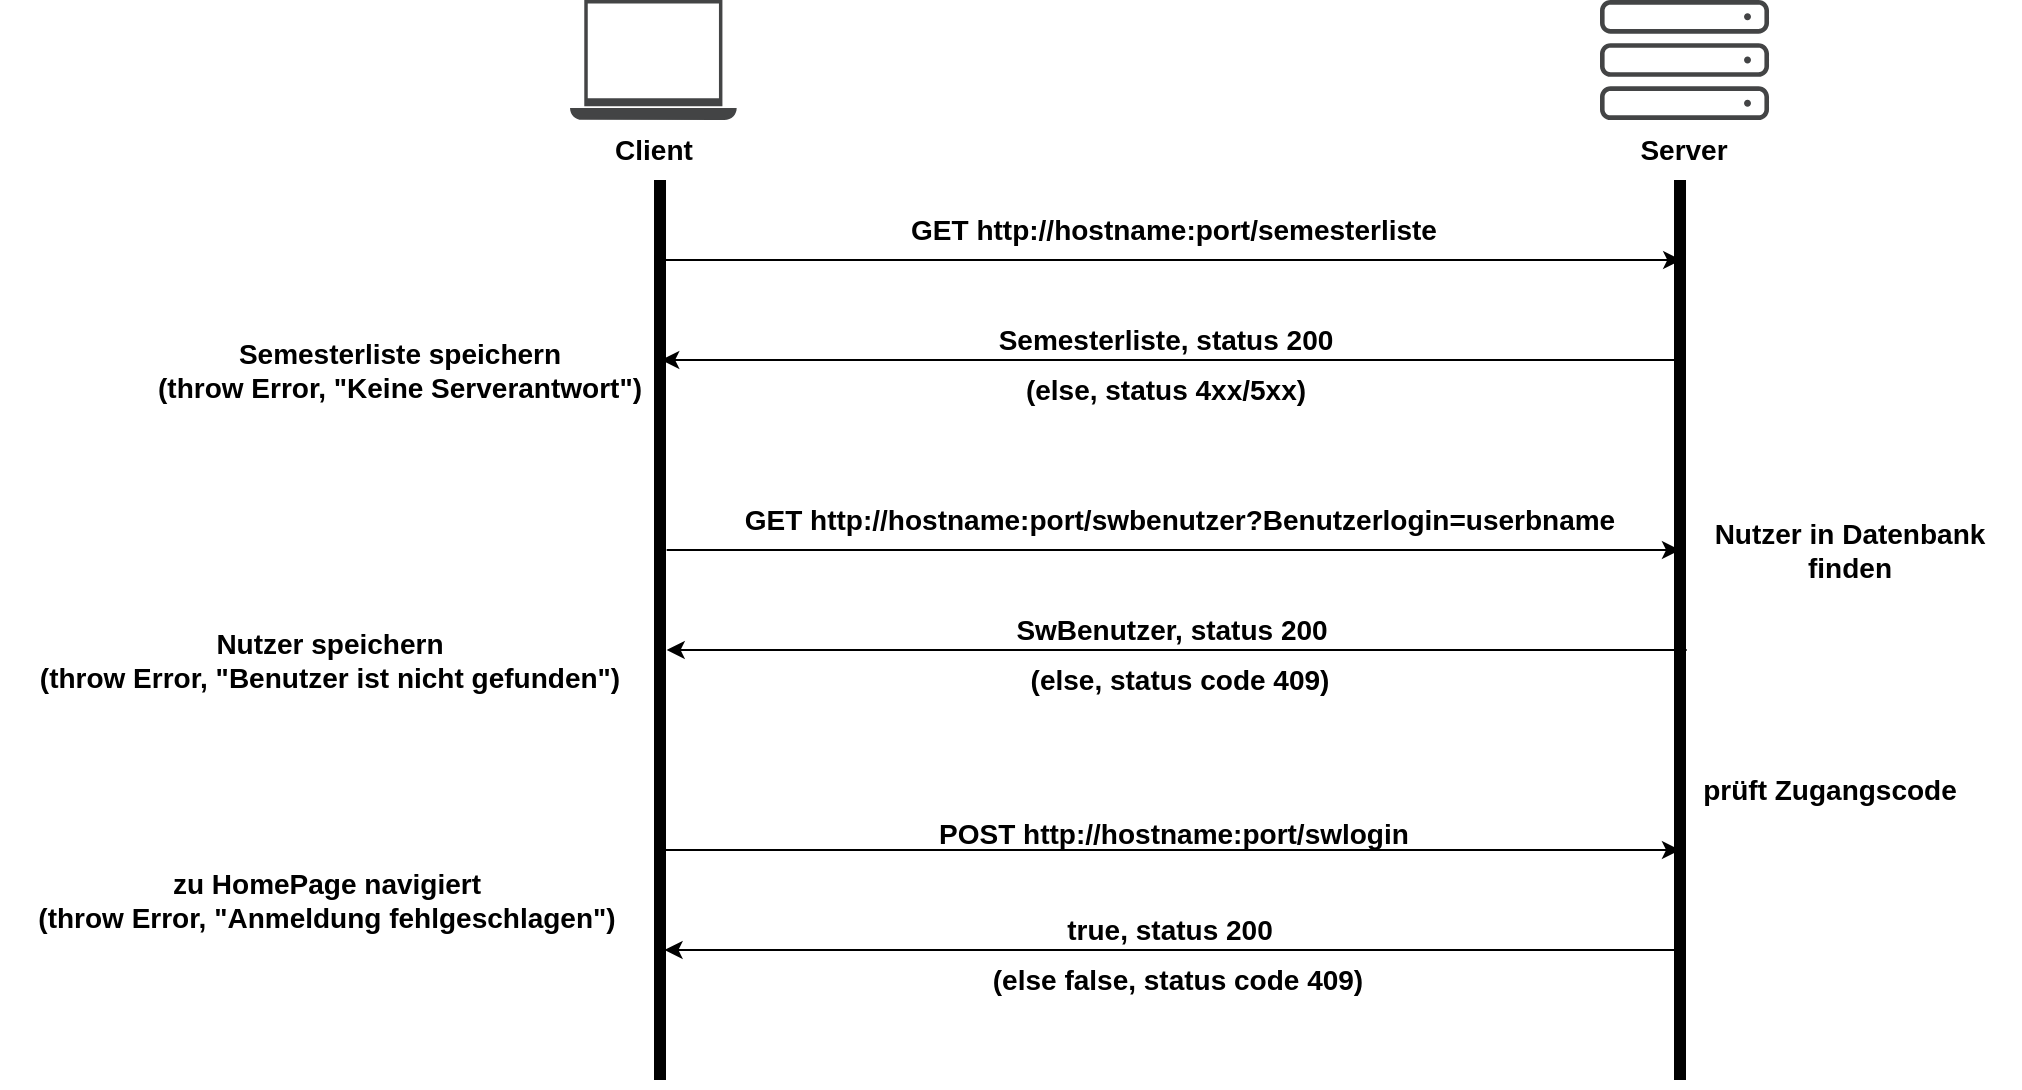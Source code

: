 <mxfile>
    <diagram id="vWcPJeHjZIYlGRyWPHSR" name="Login Flow">
        <mxGraphModel dx="1873" dy="530" grid="1" gridSize="10" guides="1" tooltips="1" connect="1" arrows="1" fold="1" page="1" pageScale="1" pageWidth="850" pageHeight="1100" math="0" shadow="0">
            <root>
                <mxCell id="0"/>
                <mxCell id="1" parent="0"/>
                <mxCell id="v2xQsxsHShCunQHxNdwj-4" style="edgeStyle=none;html=1;fontFamily=Helvetica;fontSize=14;fontColor=default;fontStyle=1;endArrow=none;endFill=0;strokeWidth=6;" parent="1" edge="1">
                    <mxGeometry relative="1" as="geometry">
                        <mxPoint x="240" y="610" as="targetPoint"/>
                        <mxPoint x="240.005" y="160" as="sourcePoint"/>
                    </mxGeometry>
                </mxCell>
                <mxCell id="v2xQsxsHShCunQHxNdwj-1" value="" style="sketch=0;pointerEvents=1;shadow=0;dashed=0;html=1;strokeColor=none;fillColor=#434445;aspect=fixed;labelPosition=center;verticalLabelPosition=bottom;verticalAlign=top;align=center;outlineConnect=0;shape=mxgraph.vvd.laptop;rounded=1;strokeWidth=2;fontFamily=Helvetica;fontSize=14;fontColor=default;fontStyle=1;" parent="1" vertex="1">
                    <mxGeometry x="195.01" y="70" width="83.33" height="60" as="geometry"/>
                </mxCell>
                <mxCell id="v2xQsxsHShCunQHxNdwj-2" value="" style="sketch=0;pointerEvents=1;shadow=0;dashed=0;html=1;strokeColor=none;fillColor=#434445;aspect=fixed;labelPosition=center;verticalLabelPosition=bottom;verticalAlign=top;align=center;outlineConnect=0;shape=mxgraph.vvd.physical_storage;rounded=1;strokeWidth=2;fontFamily=Helvetica;fontSize=14;fontColor=default;fontStyle=1;" parent="1" vertex="1">
                    <mxGeometry x="710" y="70" width="84.51" height="60" as="geometry"/>
                </mxCell>
                <mxCell id="v2xQsxsHShCunQHxNdwj-5" style="edgeStyle=none;html=1;fontFamily=Helvetica;fontSize=14;fontColor=default;fontStyle=1;endArrow=none;endFill=0;strokeWidth=6;" parent="1" edge="1">
                    <mxGeometry relative="1" as="geometry">
                        <mxPoint x="750" y="610" as="targetPoint"/>
                        <mxPoint x="750.005" y="160" as="sourcePoint"/>
                    </mxGeometry>
                </mxCell>
                <mxCell id="v2xQsxsHShCunQHxNdwj-6" value="Client" style="text;html=1;align=center;verticalAlign=middle;whiteSpace=wrap;rounded=0;fontFamily=Helvetica;fontSize=14;fontColor=default;fontStyle=1;" parent="1" vertex="1">
                    <mxGeometry x="206.67" y="130" width="60" height="30" as="geometry"/>
                </mxCell>
                <mxCell id="v2xQsxsHShCunQHxNdwj-8" value="Server" style="text;html=1;align=center;verticalAlign=middle;whiteSpace=wrap;rounded=0;fontFamily=Helvetica;fontSize=14;fontColor=default;fontStyle=1;" parent="1" vertex="1">
                    <mxGeometry x="722.26" y="130" width="60" height="30" as="geometry"/>
                </mxCell>
                <mxCell id="v2xQsxsHShCunQHxNdwj-10" value="" style="endArrow=classic;html=1;fontFamily=Helvetica;fontSize=14;fontColor=default;fontStyle=1;" parent="1" edge="1">
                    <mxGeometry width="50" height="50" relative="1" as="geometry">
                        <mxPoint x="753.34" y="395" as="sourcePoint"/>
                        <mxPoint x="243.34" y="395" as="targetPoint"/>
                    </mxGeometry>
                </mxCell>
                <mxCell id="v2xQsxsHShCunQHxNdwj-13" value="" style="endArrow=classic;html=1;fontFamily=Helvetica;fontSize=14;fontColor=default;fontStyle=1;" parent="1" edge="1">
                    <mxGeometry width="50" height="50" relative="1" as="geometry">
                        <mxPoint x="243.34" y="345" as="sourcePoint"/>
                        <mxPoint x="750" y="345" as="targetPoint"/>
                    </mxGeometry>
                </mxCell>
                <mxCell id="v2xQsxsHShCunQHxNdwj-11" value="GET http://hostname:port/swbenutzer?Benutzerlogin=userbname" style="text;html=1;align=center;verticalAlign=middle;whiteSpace=wrap;rounded=0;fontFamily=Helvetica;fontSize=14;fontColor=default;fontStyle=1;" parent="1" vertex="1">
                    <mxGeometry x="270.01" y="315" width="460" height="30" as="geometry"/>
                </mxCell>
                <mxCell id="v2xQsxsHShCunQHxNdwj-16" value="SwBenutzer, status 200" style="text;html=1;align=center;verticalAlign=middle;whiteSpace=wrap;rounded=0;fontFamily=Helvetica;fontSize=14;fontColor=default;fontStyle=1;" parent="1" vertex="1">
                    <mxGeometry x="265.6" y="375" width="460" height="20" as="geometry"/>
                </mxCell>
                <mxCell id="v2xQsxsHShCunQHxNdwj-18" value="" style="endArrow=classic;html=1;fontFamily=Helvetica;fontSize=14;fontColor=default;fontStyle=1;" parent="1" edge="1">
                    <mxGeometry width="50" height="50" relative="1" as="geometry">
                        <mxPoint x="750.6" y="250" as="sourcePoint"/>
                        <mxPoint x="240.6" y="250" as="targetPoint"/>
                    </mxGeometry>
                </mxCell>
                <mxCell id="v2xQsxsHShCunQHxNdwj-19" value="" style="endArrow=classic;html=1;fontFamily=Helvetica;fontSize=14;fontColor=default;fontStyle=1;" parent="1" edge="1">
                    <mxGeometry width="50" height="50" relative="1" as="geometry">
                        <mxPoint x="240.6" y="200" as="sourcePoint"/>
                        <mxPoint x="750.6" y="200" as="targetPoint"/>
                    </mxGeometry>
                </mxCell>
                <mxCell id="v2xQsxsHShCunQHxNdwj-20" value="GET http://hostname:port/semesterliste" style="text;html=1;align=center;verticalAlign=middle;whiteSpace=wrap;rounded=0;fontFamily=Helvetica;fontSize=14;fontColor=default;fontStyle=1;" parent="1" vertex="1">
                    <mxGeometry x="267.27" y="170" width="460" height="30" as="geometry"/>
                </mxCell>
                <mxCell id="v2xQsxsHShCunQHxNdwj-21" value="Semesterliste, status 200" style="text;html=1;align=center;verticalAlign=middle;whiteSpace=wrap;rounded=0;fontFamily=Helvetica;fontSize=14;fontColor=default;fontStyle=1;" parent="1" vertex="1">
                    <mxGeometry x="262.86" y="230" width="460" height="20" as="geometry"/>
                </mxCell>
                <mxCell id="v2xQsxsHShCunQHxNdwj-22" value="Semesterliste speichern&lt;div&gt;&lt;span style=&quot;color: rgb(0, 0, 0); text-wrap: nowrap;&quot;&gt;(throw Error, &quot;Keine Serverantwort&quot;)&lt;/span&gt;&lt;br&gt;&lt;/div&gt;" style="text;html=1;align=center;verticalAlign=middle;whiteSpace=wrap;rounded=0;fontFamily=Helvetica;fontSize=14;fontColor=default;fontStyle=1;" parent="1" vertex="1">
                    <mxGeometry x="10" y="240" width="200" height="30" as="geometry"/>
                </mxCell>
                <mxCell id="v2xQsxsHShCunQHxNdwj-25" value="Nutzer speichern&lt;div&gt;&lt;span style=&quot;color: rgb(0, 0, 0);&quot;&gt;(throw Error, &quot;Benutzer ist nicht gefunden&quot;)&lt;/span&gt;&lt;br&gt;&lt;/div&gt;" style="text;html=1;align=center;verticalAlign=middle;whiteSpace=wrap;rounded=0;fontFamily=Helvetica;fontSize=14;fontColor=default;fontStyle=1;" parent="1" vertex="1">
                    <mxGeometry x="-90" y="375" width="330" height="50" as="geometry"/>
                </mxCell>
                <mxCell id="v2xQsxsHShCunQHxNdwj-31" value="(else, status code 409)" style="text;html=1;align=center;verticalAlign=middle;whiteSpace=wrap;rounded=0;fontFamily=Helvetica;fontSize=14;fontColor=default;fontStyle=1;" parent="1" vertex="1">
                    <mxGeometry x="365.01" y="395" width="270" height="30" as="geometry"/>
                </mxCell>
                <mxCell id="v2xQsxsHShCunQHxNdwj-38" value="" style="endArrow=classic;html=1;fontFamily=Helvetica;fontSize=14;fontColor=default;fontStyle=1;" parent="1" edge="1">
                    <mxGeometry width="50" height="50" relative="1" as="geometry">
                        <mxPoint x="752.27" y="545" as="sourcePoint"/>
                        <mxPoint x="242.27" y="545" as="targetPoint"/>
                    </mxGeometry>
                </mxCell>
                <mxCell id="v2xQsxsHShCunQHxNdwj-39" value="" style="endArrow=classic;html=1;fontFamily=Helvetica;fontSize=14;fontColor=default;fontStyle=1;" parent="1" edge="1">
                    <mxGeometry width="50" height="50" relative="1" as="geometry">
                        <mxPoint x="242.27" y="495" as="sourcePoint"/>
                        <mxPoint x="750" y="495" as="targetPoint"/>
                    </mxGeometry>
                </mxCell>
                <mxCell id="v2xQsxsHShCunQHxNdwj-40" value="POST http://hostname:port/swlogin&lt;div&gt;&lt;br&gt;&lt;/div&gt;" style="text;html=1;align=center;verticalAlign=middle;whiteSpace=wrap;rounded=0;fontFamily=Helvetica;fontSize=14;fontColor=default;fontStyle=1;" parent="1" vertex="1">
                    <mxGeometry x="267.27" y="480" width="460" height="30" as="geometry"/>
                </mxCell>
                <mxCell id="v2xQsxsHShCunQHxNdwj-41" value="true, status 200" style="text;html=1;align=center;verticalAlign=middle;whiteSpace=wrap;rounded=0;fontFamily=Helvetica;fontSize=14;fontColor=default;fontStyle=1;" parent="1" vertex="1">
                    <mxGeometry x="264.53" y="525" width="460" height="20" as="geometry"/>
                </mxCell>
                <mxCell id="v2xQsxsHShCunQHxNdwj-42" value="(else false, status code 409)" style="text;html=1;align=center;verticalAlign=middle;whiteSpace=wrap;rounded=0;fontFamily=Helvetica;fontSize=14;fontColor=default;fontStyle=1;" parent="1" vertex="1">
                    <mxGeometry x="363.94" y="545" width="270" height="30" as="geometry"/>
                </mxCell>
                <mxCell id="v2xQsxsHShCunQHxNdwj-43" value="&lt;div&gt;&lt;span style=&quot;color: rgb(0, 0, 0);&quot;&gt;zu HomePage navigiert&lt;/span&gt;&lt;/div&gt;&lt;div&gt;&lt;span style=&quot;color: rgb(0, 0, 0);&quot;&gt;(throw Error, &quot;Anmeldung fehlgeschlagen&quot;)&lt;/span&gt;&lt;br&gt;&lt;/div&gt;" style="text;html=1;align=center;verticalAlign=middle;whiteSpace=wrap;rounded=0;fontFamily=Helvetica;fontSize=14;fontColor=default;fontStyle=1;" parent="1" vertex="1">
                    <mxGeometry x="-90" y="495" width="326.67" height="50" as="geometry"/>
                </mxCell>
                <mxCell id="v2xQsxsHShCunQHxNdwj-45" value="Nutzer in Datenbank finden" style="text;html=1;align=center;verticalAlign=middle;whiteSpace=wrap;rounded=0;fontFamily=Helvetica;fontSize=14;fontColor=default;fontStyle=1;" parent="1" vertex="1">
                    <mxGeometry x="750" y="330" width="170" height="30" as="geometry"/>
                </mxCell>
                <mxCell id="v2xQsxsHShCunQHxNdwj-46" value="prüft Zugangscode" style="text;html=1;align=center;verticalAlign=middle;whiteSpace=wrap;rounded=0;fontFamily=Helvetica;fontSize=14;fontColor=default;fontStyle=1;" parent="1" vertex="1">
                    <mxGeometry x="740" y="450" width="170" height="30" as="geometry"/>
                </mxCell>
                <mxCell id="PU__IsXePVI8Bt2uq8oM-1" value="(else, status 4xx/5xx)" style="text;html=1;align=center;verticalAlign=middle;whiteSpace=wrap;rounded=0;fontFamily=Helvetica;fontSize=14;fontColor=default;fontStyle=1;" parent="1" vertex="1">
                    <mxGeometry x="387.86" y="250" width="210" height="30" as="geometry"/>
                </mxCell>
            </root>
        </mxGraphModel>
    </diagram>
    <diagram id="npoSqM-gJR8iSIGNTDmT" name="fragenboge-Module">
        <mxGraphModel dx="1023" dy="1630" grid="1" gridSize="10" guides="1" tooltips="1" connect="1" arrows="1" fold="1" page="1" pageScale="1" pageWidth="850" pageHeight="1100" math="0" shadow="0">
            <root>
                <mxCell id="0"/>
                <mxCell id="1" parent="0"/>
                <mxCell id="GrQ4bZvDkyRwEU0VkSqz-9" value="" style="edgeStyle=none;html=1;fontFamily=Helvetica;fontSize=14;fontColor=default;fontStyle=1;" parent="1" source="GrQ4bZvDkyRwEU0VkSqz-1" target="GrQ4bZvDkyRwEU0VkSqz-8" edge="1">
                    <mxGeometry relative="1" as="geometry"/>
                </mxCell>
                <mxCell id="GrQ4bZvDkyRwEU0VkSqz-1" value="App.jsx" style="rounded=1;whiteSpace=wrap;html=1;strokeColor=default;strokeWidth=2;align=center;verticalAlign=middle;fontFamily=Helvetica;fontSize=14;fontColor=default;fontStyle=1;fillColor=default;" parent="1" vertex="1">
                    <mxGeometry x="230" y="-400" width="120" height="60" as="geometry"/>
                </mxCell>
                <mxCell id="GrQ4bZvDkyRwEU0VkSqz-7" value="useEffect(mergeList(), [semester, benutzer])" style="text;html=1;align=center;verticalAlign=middle;whiteSpace=wrap;rounded=0;fontFamily=Helvetica;fontSize=14;fontColor=default;fontStyle=1;" parent="1" vertex="1">
                    <mxGeometry x="290" y="-330" width="320" height="30" as="geometry"/>
                </mxCell>
                <mxCell id="GrQ4bZvDkyRwEU0VkSqz-12" style="edgeStyle=none;html=1;exitX=0.5;exitY=1;exitDx=0;exitDy=0;entryX=0.5;entryY=0;entryDx=0;entryDy=0;fontFamily=Helvetica;fontSize=14;fontColor=default;fontStyle=1;" parent="1" source="GrQ4bZvDkyRwEU0VkSqz-8" target="GrQ4bZvDkyRwEU0VkSqz-11" edge="1">
                    <mxGeometry relative="1" as="geometry"/>
                </mxCell>
                <mxCell id="GrQ4bZvDkyRwEU0VkSqz-8" value="ModulLehrveranstaltung-Zusammenführungsliste" style="rounded=0;whiteSpace=wrap;html=1;strokeColor=default;strokeWidth=2;align=center;verticalAlign=middle;fontFamily=Helvetica;fontSize=14;fontColor=default;fontStyle=1;fillColor=default;" parent="1" vertex="1">
                    <mxGeometry x="150" y="-290" width="280" height="60" as="geometry"/>
                </mxCell>
                <mxCell id="GrQ4bZvDkyRwEU0VkSqz-11" value="TerminEintrag,jsx" style="rounded=1;whiteSpace=wrap;html=1;strokeColor=default;strokeWidth=2;align=center;verticalAlign=middle;fontFamily=Helvetica;fontSize=14;fontColor=default;fontStyle=1;fillColor=default;" parent="1" vertex="1">
                    <mxGeometry x="210" y="-170" width="160" height="60" as="geometry"/>
                </mxCell>
                <mxCell id="GrQ4bZvDkyRwEU0VkSqz-15" value="props: moduleList" style="text;html=1;align=center;verticalAlign=middle;whiteSpace=wrap;rounded=0;fontFamily=Helvetica;fontSize=14;fontColor=default;fontStyle=1;" parent="1" vertex="1">
                    <mxGeometry x="290" y="-220" width="160" height="30" as="geometry"/>
                </mxCell>
            </root>
        </mxGraphModel>
    </diagram>
    <diagram id="__uKrWRDfjZxSOG8-Tc8" name="fragenboge-components-hierachy">
        <mxGraphModel dx="173" dy="1630" grid="1" gridSize="10" guides="1" tooltips="1" connect="1" arrows="1" fold="1" page="1" pageScale="1" pageWidth="850" pageHeight="1100" math="0" shadow="0">
            <root>
                <mxCell id="0"/>
                <mxCell id="1" parent="0"/>
                <mxCell id="jWVo-jUJMtWdMTgxzdYq-1" value="" style="edgeStyle=none;html=1;fontFamily=Helvetica;fontSize=14;fontColor=default;fontStyle=1;strokeWidth=2;exitX=0.5;exitY=1;exitDx=0;exitDy=0;endArrow=none;endFill=0;" parent="1" source="jWVo-jUJMtWdMTgxzdYq-4" target="jWVo-jUJMtWdMTgxzdYq-9" edge="1">
                    <mxGeometry relative="1" as="geometry">
                        <mxPoint x="1235" y="-1000" as="sourcePoint"/>
                    </mxGeometry>
                </mxCell>
                <mxCell id="jWVo-jUJMtWdMTgxzdYq-2" style="edgeStyle=none;shape=connector;rounded=1;html=1;exitX=0.5;exitY=1;exitDx=0;exitDy=0;entryX=0.5;entryY=0;entryDx=0;entryDy=0;strokeColor=default;strokeWidth=2;align=center;verticalAlign=middle;fontFamily=Helvetica;fontSize=14;fontColor=default;fontStyle=1;labelBackgroundColor=default;endArrow=none;endFill=0;" parent="1" source="jWVo-jUJMtWdMTgxzdYq-4" target="jWVo-jUJMtWdMTgxzdYq-10" edge="1">
                    <mxGeometry relative="1" as="geometry"/>
                </mxCell>
                <mxCell id="jWVo-jUJMtWdMTgxzdYq-3" style="edgeStyle=none;shape=connector;rounded=1;html=1;exitX=0.5;exitY=1;exitDx=0;exitDy=0;entryX=0.5;entryY=0;entryDx=0;entryDy=0;strokeColor=default;strokeWidth=2;align=center;verticalAlign=middle;fontFamily=Helvetica;fontSize=14;fontColor=default;fontStyle=1;labelBackgroundColor=default;endArrow=none;endFill=0;" parent="1" source="jWVo-jUJMtWdMTgxzdYq-4" target="jWVo-jUJMtWdMTgxzdYq-11" edge="1">
                    <mxGeometry relative="1" as="geometry"/>
                </mxCell>
                <mxCell id="jWVo-jUJMtWdMTgxzdYq-4" value="Main" style="rounded=1;whiteSpace=wrap;html=1;strokeColor=default;strokeWidth=2;align=center;verticalAlign=middle;fontFamily=Helvetica;fontSize=14;fontColor=default;fontStyle=1;fillColor=default;" parent="1" vertex="1">
                    <mxGeometry x="1175" y="-1040" width="120" height="50" as="geometry"/>
                </mxCell>
                <mxCell id="jWVo-jUJMtWdMTgxzdYq-5" value="" style="edgeStyle=none;shape=connector;rounded=1;html=1;strokeColor=default;strokeWidth=2;align=center;verticalAlign=middle;fontFamily=Helvetica;fontSize=14;fontColor=default;fontStyle=1;labelBackgroundColor=default;endArrow=none;exitX=0.5;exitY=1;exitDx=0;exitDy=0;endFill=0;" parent="1" source="jWVo-jUJMtWdMTgxzdYq-9" target="jWVo-jUJMtWdMTgxzdYq-12" edge="1">
                    <mxGeometry relative="1" as="geometry"/>
                </mxCell>
                <mxCell id="jWVo-jUJMtWdMTgxzdYq-6" style="edgeStyle=none;shape=connector;rounded=1;html=1;exitX=0.5;exitY=1;exitDx=0;exitDy=0;entryX=0.5;entryY=0;entryDx=0;entryDy=0;strokeColor=default;strokeWidth=2;align=center;verticalAlign=middle;fontFamily=Helvetica;fontSize=14;fontColor=default;fontStyle=1;labelBackgroundColor=default;endArrow=none;endFill=0;" parent="1" source="jWVo-jUJMtWdMTgxzdYq-9" target="jWVo-jUJMtWdMTgxzdYq-14" edge="1">
                    <mxGeometry relative="1" as="geometry"/>
                </mxCell>
                <mxCell id="jWVo-jUJMtWdMTgxzdYq-7" style="edgeStyle=none;shape=connector;rounded=1;html=1;exitX=0.5;exitY=1;exitDx=0;exitDy=0;entryX=0.5;entryY=0;entryDx=0;entryDy=0;strokeColor=default;strokeWidth=2;align=center;verticalAlign=middle;fontFamily=Helvetica;fontSize=14;fontColor=default;fontStyle=1;labelBackgroundColor=default;endArrow=none;endFill=0;" parent="1" source="jWVo-jUJMtWdMTgxzdYq-9" target="jWVo-jUJMtWdMTgxzdYq-15" edge="1">
                    <mxGeometry relative="1" as="geometry"/>
                </mxCell>
                <mxCell id="jWVo-jUJMtWdMTgxzdYq-8" style="edgeStyle=none;shape=connector;rounded=1;html=1;exitX=0.5;exitY=1;exitDx=0;exitDy=0;strokeColor=default;strokeWidth=2;align=center;verticalAlign=middle;fontFamily=Helvetica;fontSize=14;fontColor=default;fontStyle=1;labelBackgroundColor=default;endArrow=none;endFill=0;entryX=0.5;entryY=0;entryDx=0;entryDy=0;" parent="1" source="jWVo-jUJMtWdMTgxzdYq-9" target="jWVo-jUJMtWdMTgxzdYq-17" edge="1">
                    <mxGeometry relative="1" as="geometry">
                        <mxPoint x="1540" y="-830" as="targetPoint"/>
                    </mxGeometry>
                </mxCell>
                <mxCell id="jWVo-jUJMtWdMTgxzdYq-9" value="App" style="rounded=1;whiteSpace=wrap;html=1;strokeColor=default;strokeWidth=2;align=center;verticalAlign=middle;fontFamily=Helvetica;fontSize=14;fontColor=default;fontStyle=1;fillColor=default;" parent="1" vertex="1">
                    <mxGeometry x="1175" y="-940" width="120" height="50" as="geometry"/>
                </mxCell>
                <mxCell id="jWVo-jUJMtWdMTgxzdYq-10" value="LoginPage" style="rounded=1;whiteSpace=wrap;html=1;strokeColor=default;strokeWidth=2;align=center;verticalAlign=middle;fontFamily=Helvetica;fontSize=14;fontColor=default;fontStyle=1;fillColor=default;" parent="1" vertex="1">
                    <mxGeometry x="975" y="-940" width="120" height="50" as="geometry"/>
                </mxCell>
                <mxCell id="jWVo-jUJMtWdMTgxzdYq-11" value="AfterBook" style="rounded=1;whiteSpace=wrap;html=1;strokeColor=default;strokeWidth=2;align=center;verticalAlign=middle;fontFamily=Helvetica;fontSize=14;fontColor=default;fontStyle=1;fillColor=default;" parent="1" vertex="1">
                    <mxGeometry x="1375" y="-940" width="120" height="50" as="geometry"/>
                </mxCell>
                <mxCell id="jWVo-jUJMtWdMTgxzdYq-12" value="TerminEintrag" style="rounded=1;whiteSpace=wrap;html=1;strokeColor=default;strokeWidth=2;align=center;verticalAlign=middle;fontFamily=Helvetica;fontSize=14;fontColor=default;fontStyle=1;labelBackgroundColor=default;fillColor=default;" parent="1" vertex="1">
                    <mxGeometry x="1110" y="-820" width="120" height="50" as="geometry"/>
                </mxCell>
                <mxCell id="jWVo-jUJMtWdMTgxzdYq-13" value="" style="edgeStyle=none;shape=connector;rounded=1;html=1;strokeColor=default;strokeWidth=2;align=center;verticalAlign=middle;fontFamily=Helvetica;fontSize=14;fontColor=default;fontStyle=1;labelBackgroundColor=default;endArrow=none;endFill=0;" parent="1" source="jWVo-jUJMtWdMTgxzdYq-14" target="jWVo-jUJMtWdMTgxzdYq-16" edge="1">
                    <mxGeometry relative="1" as="geometry"/>
                </mxCell>
                <mxCell id="jWVo-jUJMtWdMTgxzdYq-14" value="GebuchtTermine" style="rounded=1;whiteSpace=wrap;html=1;strokeColor=default;strokeWidth=2;align=center;verticalAlign=middle;fontFamily=Helvetica;fontSize=14;fontColor=default;fontStyle=1;labelBackgroundColor=default;fillColor=default;" parent="1" vertex="1">
                    <mxGeometry x="947.5" y="-820" width="125" height="50" as="geometry"/>
                </mxCell>
                <mxCell id="jWVo-jUJMtWdMTgxzdYq-15" value="&lt;span style=&quot;color: rgb(0, 0, 0);&quot;&gt;AlleInfoModal&lt;/span&gt;" style="rounded=1;whiteSpace=wrap;html=1;strokeColor=default;strokeWidth=2;align=center;verticalAlign=middle;fontFamily=Helvetica;fontSize=14;fontColor=default;fontStyle=1;labelBackgroundColor=default;fillColor=default;" parent="1" vertex="1">
                    <mxGeometry x="1255" y="-820" width="120" height="50" as="geometry"/>
                </mxCell>
                <mxCell id="jWVo-jUJMtWdMTgxzdYq-16" value="TerminChangeForm" style="rounded=1;whiteSpace=wrap;html=1;strokeColor=default;strokeWidth=2;align=center;verticalAlign=middle;fontFamily=Helvetica;fontSize=14;fontColor=default;fontStyle=1;labelBackgroundColor=default;fillColor=default;" parent="1" vertex="1">
                    <mxGeometry x="925" y="-740" width="170" height="50" as="geometry"/>
                </mxCell>
                <mxCell id="jWVo-jUJMtWdMTgxzdYq-17" value="OverviewTable" style="rounded=1;whiteSpace=wrap;html=1;strokeColor=default;strokeWidth=2;align=center;verticalAlign=middle;fontFamily=Helvetica;fontSize=14;fontColor=default;fontStyle=1;labelBackgroundColor=default;fillColor=default;" parent="1" vertex="1">
                    <mxGeometry x="1400" y="-820" width="120" height="50" as="geometry"/>
                </mxCell>
            </root>
        </mxGraphModel>
    </diagram>
    <diagram id="G4vi_PCiD3BgP3ZD3qCs" name="react-router">
        <mxGraphModel dx="1023" dy="1630" grid="1" gridSize="10" guides="1" tooltips="1" connect="1" arrows="1" fold="1" page="1" pageScale="1" pageWidth="850" pageHeight="1100" math="0" shadow="0">
            <root>
                <mxCell id="0"/>
                <mxCell id="1" parent="0"/>
                <mxCell id="10" value="" style="edgeStyle=none;html=1;fontStyle=1" parent="1" source="2" target="6" edge="1">
                    <mxGeometry relative="1" as="geometry"/>
                </mxCell>
                <mxCell id="2" value="" style="ellipse;whiteSpace=wrap;html=1;aspect=fixed;fontStyle=1" parent="1" vertex="1">
                    <mxGeometry x="540" y="-460" width="60" height="60" as="geometry"/>
                </mxCell>
                <mxCell id="11" value="" style="edgeStyle=none;html=1;fontStyle=1" parent="1" source="6" target="8" edge="1">
                    <mxGeometry relative="1" as="geometry"/>
                </mxCell>
                <mxCell id="14" style="edgeStyle=none;html=1;exitX=0;exitY=1;exitDx=0;exitDy=0;entryX=1;entryY=0;entryDx=0;entryDy=0;fontStyle=1" parent="1" source="6" target="7" edge="1">
                    <mxGeometry relative="1" as="geometry"/>
                </mxCell>
                <mxCell id="6" value="" style="ellipse;whiteSpace=wrap;html=1;aspect=fixed;fontStyle=1" parent="1" vertex="1">
                    <mxGeometry x="540" y="-370" width="60" height="60" as="geometry"/>
                </mxCell>
                <mxCell id="7" value="" style="ellipse;whiteSpace=wrap;html=1;aspect=fixed;fontStyle=1" parent="1" vertex="1">
                    <mxGeometry x="460" y="-270" width="60" height="60" as="geometry"/>
                </mxCell>
                <mxCell id="31" style="edgeStyle=none;html=1;exitX=0.5;exitY=1;exitDx=0;exitDy=0;fontStyle=1" parent="1" source="8" target="24" edge="1">
                    <mxGeometry relative="1" as="geometry"/>
                </mxCell>
                <mxCell id="8" value="" style="ellipse;whiteSpace=wrap;html=1;aspect=fixed;fontStyle=1" parent="1" vertex="1">
                    <mxGeometry x="540" y="-245" width="60" height="60" as="geometry"/>
                </mxCell>
                <mxCell id="9" value="" style="ellipse;whiteSpace=wrap;html=1;aspect=fixed;fontStyle=1" parent="1" vertex="1">
                    <mxGeometry x="620" y="-270" width="60" height="60" as="geometry"/>
                </mxCell>
                <mxCell id="15" style="edgeStyle=none;html=1;exitX=1;exitY=1;exitDx=0;exitDy=0;entryX=0.267;entryY=0.033;entryDx=0;entryDy=0;entryPerimeter=0;fontStyle=1" parent="1" source="6" target="9" edge="1">
                    <mxGeometry relative="1" as="geometry"/>
                </mxCell>
                <mxCell id="16" value="&lt;font style=&quot;font-size: 16px;&quot;&gt;&lt;span&gt;&amp;lt;BrowserRouter basename=&quot;/base-url&quot;&amp;gt;&lt;/span&gt;&lt;/font&gt;" style="text;html=1;align=center;verticalAlign=middle;whiteSpace=wrap;rounded=0;fontStyle=1" parent="1" vertex="1">
                    <mxGeometry x="580" y="-420" width="350" height="30" as="geometry"/>
                </mxCell>
                <mxCell id="17" value="&lt;font style=&quot;font-size: 16px;&quot;&gt;&lt;span&gt;http://localhost:port/base-url&lt;/span&gt;&lt;/font&gt;" style="text;html=1;align=center;verticalAlign=middle;whiteSpace=wrap;rounded=0;fontStyle=1" parent="1" vertex="1">
                    <mxGeometry x="452.5" y="-490" width="235" height="30" as="geometry"/>
                </mxCell>
                <mxCell id="18" value="&lt;font style=&quot;font-size: 16px;&quot;&gt;&lt;span&gt;&amp;lt;Routes&amp;gt;&lt;/span&gt;&lt;/font&gt;" style="text;html=1;align=center;verticalAlign=middle;whiteSpace=wrap;rounded=0;fontStyle=1" parent="1" vertex="1">
                    <mxGeometry x="600" y="-355" width="90" height="30" as="geometry"/>
                </mxCell>
                <mxCell id="19" value="&lt;font style=&quot;font-size: 16px;&quot;&gt;&lt;span&gt;&amp;lt;Route&amp;nbsp; path=&quot;/&quot; /&amp;gt;&lt;/span&gt;&lt;/font&gt;" style="text;html=1;align=center;verticalAlign=middle;whiteSpace=wrap;rounded=0;fontStyle=1" parent="1" vertex="1">
                    <mxGeometry x="565" y="-190" width="170" height="30" as="geometry"/>
                </mxCell>
                <mxCell id="20" value="&lt;font style=&quot;font-size: 16px;&quot;&gt;&lt;span&gt;&amp;lt;Route&amp;nbsp; path=&quot;/login&quot; /&amp;gt;&lt;/span&gt;&lt;/font&gt;" style="text;html=1;align=center;verticalAlign=middle;whiteSpace=wrap;rounded=0;fontStyle=1" parent="1" vertex="1">
                    <mxGeometry x="680" y="-240" width="190" height="30" as="geometry"/>
                </mxCell>
                <mxCell id="21" value="&lt;font style=&quot;font-size: 16px;&quot;&gt;&lt;span&gt;&amp;lt;Route&amp;nbsp; path=&quot;/component&quot; /&amp;gt;&lt;/span&gt;&lt;/font&gt;" style="text;html=1;align=center;verticalAlign=middle;whiteSpace=wrap;rounded=0;fontStyle=1" parent="1" vertex="1">
                    <mxGeometry x="220" y="-240" width="240" height="30" as="geometry"/>
                </mxCell>
                <mxCell id="24" value="" style="ellipse;whiteSpace=wrap;html=1;aspect=fixed;fontStyle=1" parent="1" vertex="1">
                    <mxGeometry x="540" y="-130" width="60" height="60" as="geometry"/>
                </mxCell>
                <mxCell id="32" value="&lt;font style=&quot;font-size: 16px;&quot;&gt;&lt;span&gt;&amp;lt;Route&amp;nbsp; path=&quot;/&quot;&amp;nbsp; errorElement=&amp;lt;ErrorPage /&amp;gt; /&amp;gt;&lt;/span&gt;&lt;/font&gt;" style="text;html=1;align=center;verticalAlign=middle;whiteSpace=wrap;rounded=0;fontStyle=1" parent="1" vertex="1">
                    <mxGeometry x="600" y="-100" width="380" height="30" as="geometry"/>
                </mxCell>
            </root>
        </mxGraphModel>
    </diagram>
</mxfile>